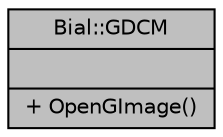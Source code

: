 digraph "Bial::GDCM"
{
  edge [fontname="Helvetica",fontsize="10",labelfontname="Helvetica",labelfontsize="10"];
  node [fontname="Helvetica",fontsize="10",shape=record];
  Node1 [label="{Bial::GDCM\n||+ OpenGImage()\l}",height=0.2,width=0.4,color="black", fillcolor="grey75", style="filled", fontcolor="black"];
}

